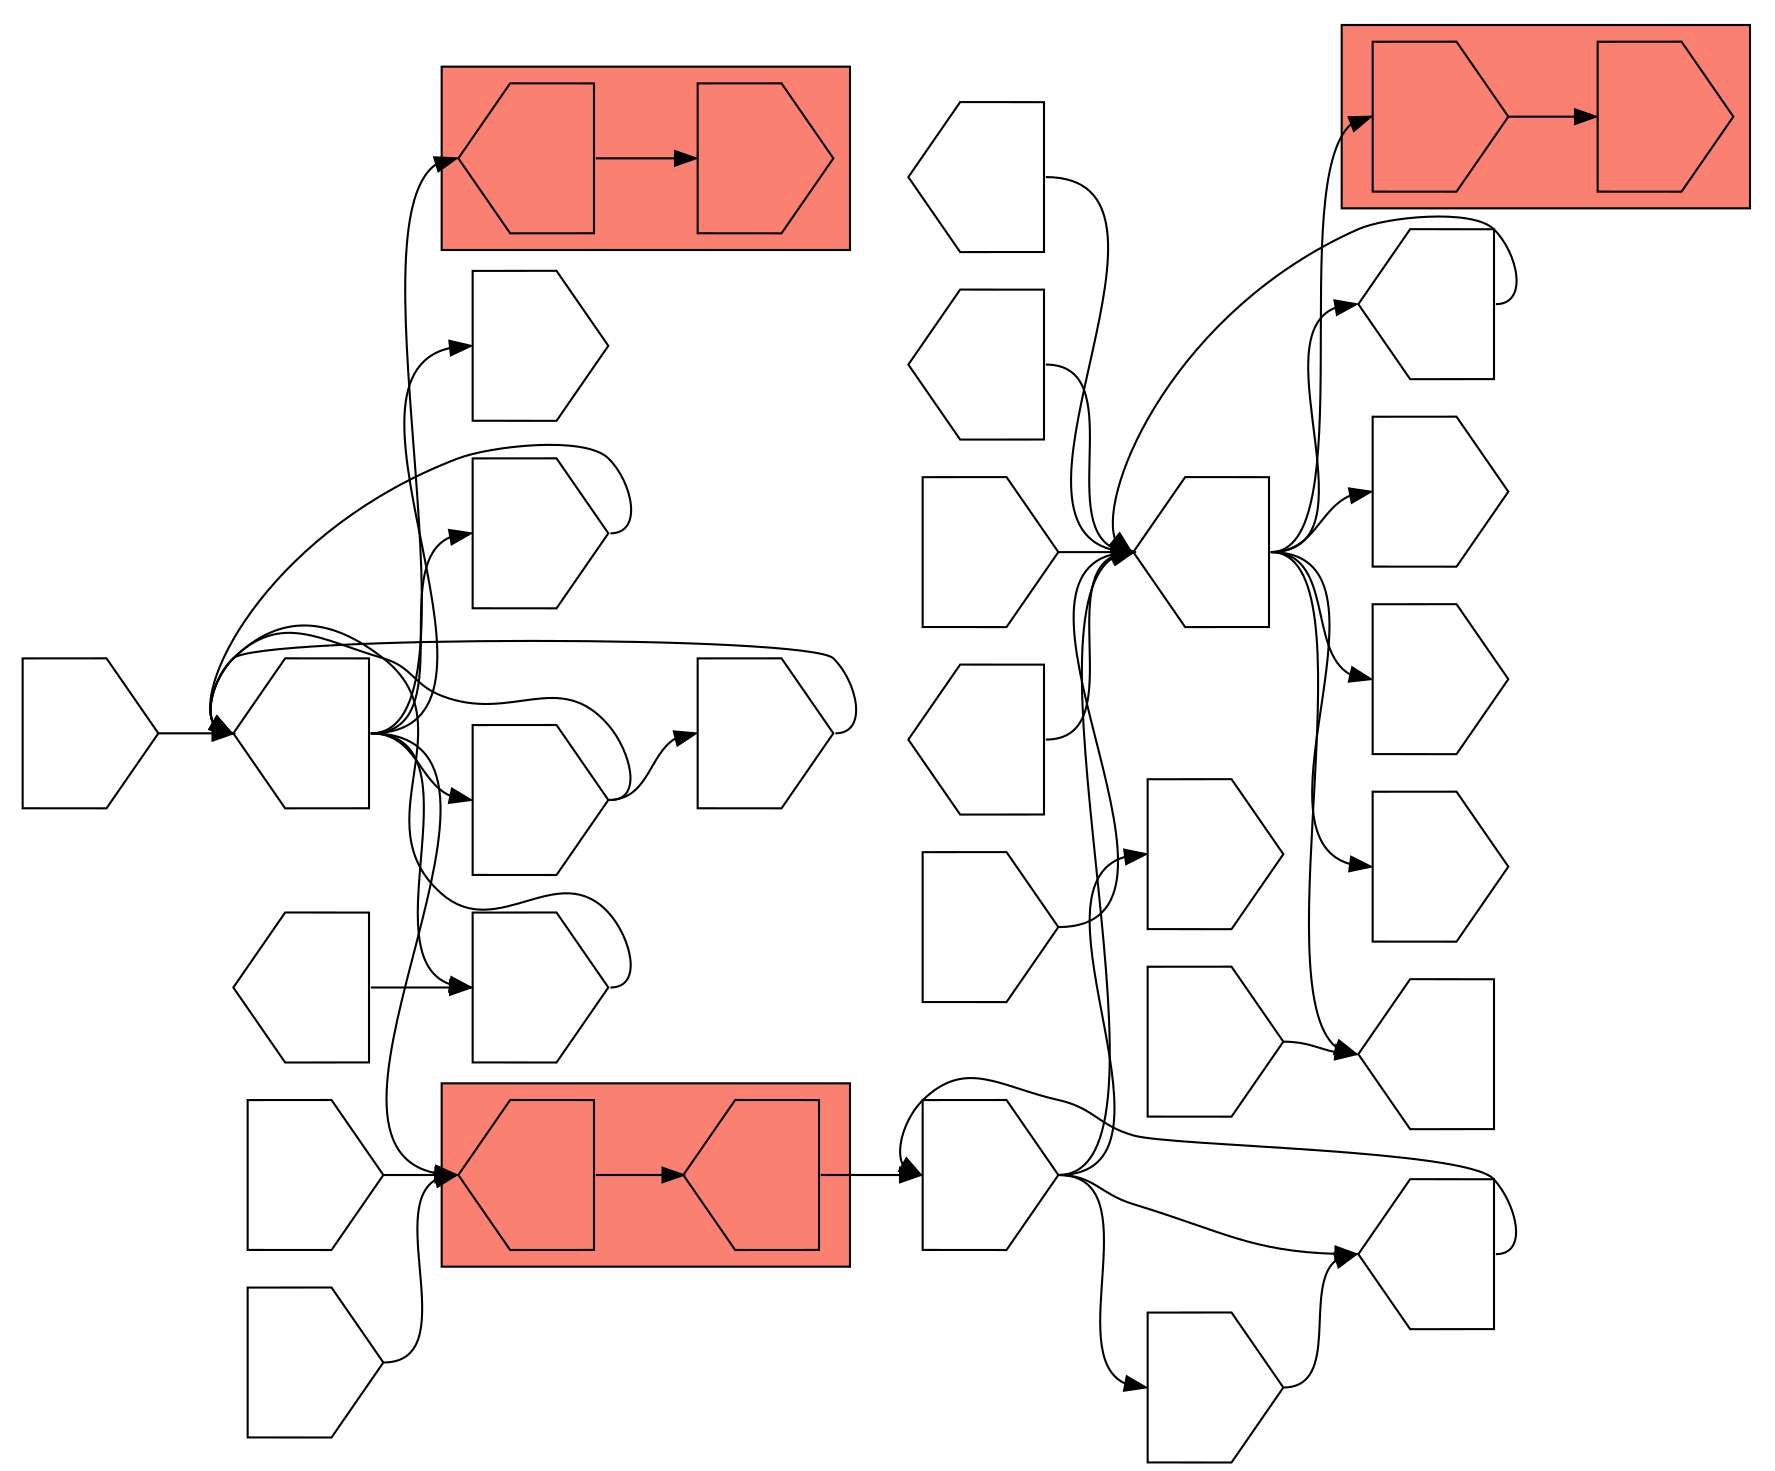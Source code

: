 digraph asm {
	rotate=90;
	edge [headport=n,tailport=s];
subgraph cluster_C12669_19851 {
	12669 [label="",height=1,width=1,shape=house];
	19851 [label="",height=1,width=1,shape=house];
	style=filled;
	fillcolor=salmon;
}
subgraph cluster_C4505_20294 {
	4505 [label="",height=1,width=1,shape=invhouse];
	20294 [label="",height=1,width=1,shape=invhouse];
	style=filled;
	fillcolor=salmon;
}
subgraph cluster_C5170_2711 {
	5170 [label="",height=1,width=1,shape=house];
	2711 [label="",height=1,width=1,shape=invhouse];
	style=filled;
	fillcolor=salmon;
}
	21505 [label="",height=1,width=1,shape=invhouse];
	14 [label="",height=1,width=1,shape=house];
	19196 [label="",height=1,width=1,shape=invhouse];
	6066 [label="",height=1,width=1,shape=house];
	272 [label="",height=1,width=1,shape=house];
	770 [label="",height=1,width=1,shape=invhouse];
	14042 [label="",height=1,width=1,shape=invhouse];
	19060 [label="",height=1,width=1,shape=house];
	21198 [label="",height=1,width=1,shape=invhouse];
	21592 [label="",height=1,width=1,shape=invhouse];
	1666 [label="",height=1,width=1,shape=invhouse];
	3633 [label="",height=1,width=1,shape=house];
	7407 [label="",height=1,width=1,shape=invhouse];
	16205 [label="",height=1,width=1,shape=house];
	19504 [label="",height=1,width=1,shape=house];
	9546 [label="",height=1,width=1,shape=invhouse];
	2059 [label="",height=1,width=1,shape=invhouse];
	9916 [label="",height=1,width=1,shape=invhouse];
	16228 [label="",height=1,width=1,shape=house];
	17 [label="",height=1,width=1,shape=invhouse];
	9606 [label="",height=1,width=1,shape=house];
	1156 [label="",height=1,width=1,shape=invhouse];
	6075 [label="",height=1,width=1,shape=invhouse];
	19887 [label="",height=1,width=1,shape=invhouse];
	13240 [label="",height=1,width=1,shape=invhouse];
	4437 [label="",height=1,width=1,shape=invhouse];
	12669 -> 19851
	19851 -> 21505
	21505 -> 14
	21505 -> 6066
	21505 -> 9546
	21505 -> 19196
	14 -> 21505
	19196 -> 14
	6066 -> 272
	6066 -> 4505
	6066 -> 14042
	6066 -> 19060
	6066 -> 21198
	6066 -> 21592
	770 -> 272
	4505 -> 20294
	19060 -> 6066
	1666 -> 6066
	3633 -> 6066
	7407 -> 6066
	16205 -> 6066
	19504 -> 6066
	2059 -> 12669
	9916 -> 12669
	16228 -> 17
	16228 -> 1156
	16228 -> 5170
	16228 -> 6075
	16228 -> 12669
	16228 -> 19887
	17 -> 16228
	9606 -> 17
	1156 -> 16228
	5170 -> 2711
	19887 -> 13240
	19887 -> 16228
	13240 -> 16228
	4437 -> 16228
}